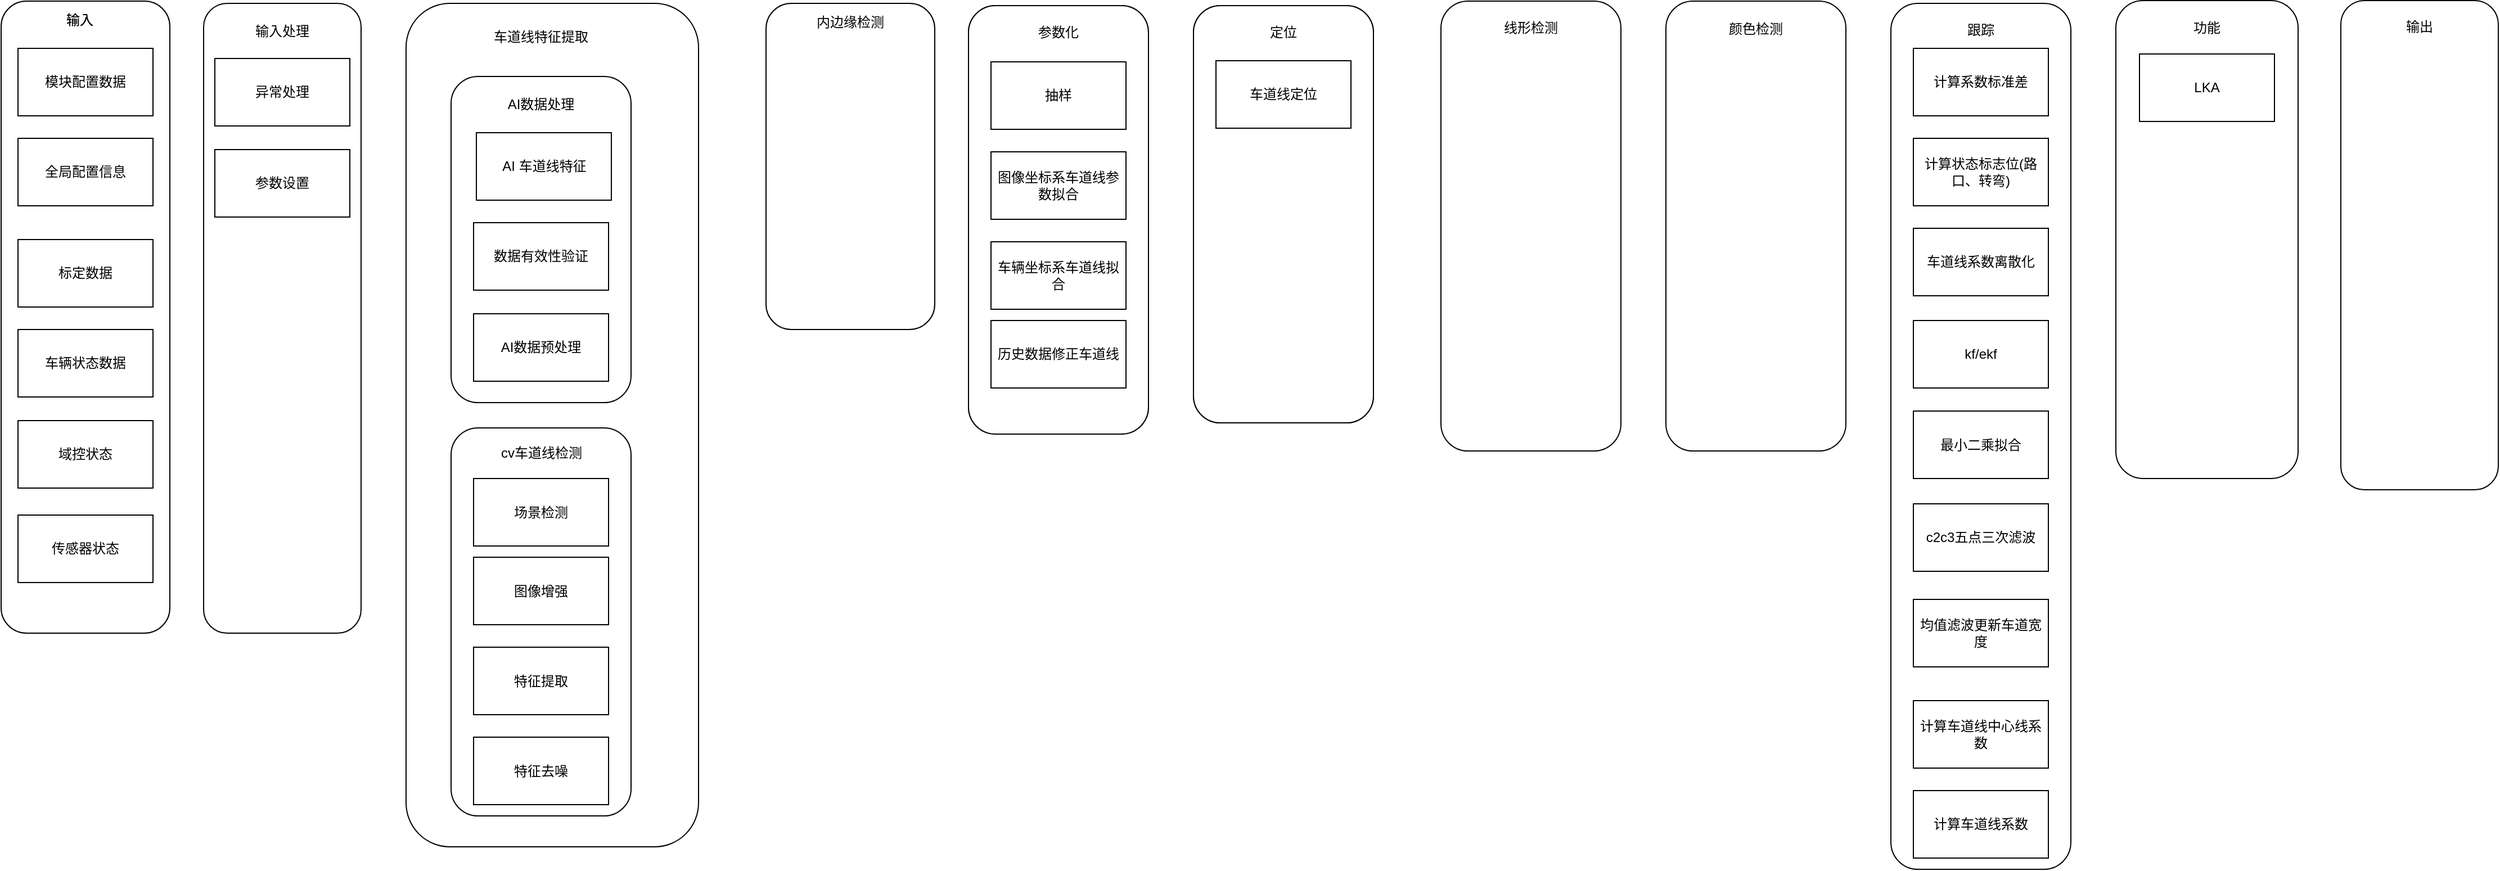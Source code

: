 <mxfile version="16.2.4" type="github">
  <diagram id="SdjUZ_nZgxTXJaho-sEl" name="第 1 页">
    <mxGraphModel dx="1887" dy="975" grid="1" gridSize="10" guides="1" tooltips="1" connect="1" arrows="1" fold="1" page="1" pageScale="1" pageWidth="827" pageHeight="1169" math="0" shadow="0">
      <root>
        <mxCell id="0" />
        <mxCell id="1" parent="0" />
        <mxCell id="K2Hh94zeVfcskBb1O2Ww-45" value="" style="rounded=1;whiteSpace=wrap;html=1;" vertex="1" parent="1">
          <mxGeometry x="480" y="80" width="260" height="750" as="geometry" />
        </mxCell>
        <mxCell id="fKOg9SKyoz2mw3y8TqCJ-18" value="" style="rounded=1;whiteSpace=wrap;html=1;" parent="1" vertex="1">
          <mxGeometry x="120" y="78" width="150" height="562" as="geometry" />
        </mxCell>
        <mxCell id="R1_P9dPjUKiN731K27Q3-37" value="" style="rounded=1;whiteSpace=wrap;html=1;" parent="1" vertex="1">
          <mxGeometry x="1180" y="82" width="160" height="371" as="geometry" />
        </mxCell>
        <mxCell id="R1_P9dPjUKiN731K27Q3-36" value="" style="rounded=1;whiteSpace=wrap;html=1;" parent="1" vertex="1">
          <mxGeometry x="980" y="82" width="160" height="381" as="geometry" />
        </mxCell>
        <mxCell id="R1_P9dPjUKiN731K27Q3-35" value="" style="rounded=1;whiteSpace=wrap;html=1;" parent="1" vertex="1">
          <mxGeometry x="800" y="80" width="150" height="290" as="geometry" />
        </mxCell>
        <mxCell id="R1_P9dPjUKiN731K27Q3-21" value="内边缘检测" style="text;html=1;strokeColor=none;fillColor=none;align=center;verticalAlign=middle;whiteSpace=wrap;rounded=0;" parent="1" vertex="1">
          <mxGeometry x="835" y="82" width="80" height="30" as="geometry" />
        </mxCell>
        <mxCell id="R1_P9dPjUKiN731K27Q3-23" value="参数化" style="text;html=1;strokeColor=none;fillColor=none;align=center;verticalAlign=middle;whiteSpace=wrap;rounded=0;" parent="1" vertex="1">
          <mxGeometry x="1030" y="91" width="60" height="30" as="geometry" />
        </mxCell>
        <mxCell id="R1_P9dPjUKiN731K27Q3-24" value="抽样" style="rounded=0;whiteSpace=wrap;html=1;" parent="1" vertex="1">
          <mxGeometry x="1000" y="132" width="120" height="60" as="geometry" />
        </mxCell>
        <mxCell id="R1_P9dPjUKiN731K27Q3-25" value="图像坐标系车道线参数拟合" style="rounded=0;whiteSpace=wrap;html=1;" parent="1" vertex="1">
          <mxGeometry x="1000" y="212" width="120" height="60" as="geometry" />
        </mxCell>
        <mxCell id="R1_P9dPjUKiN731K27Q3-26" value="车辆坐标系车道线拟合" style="rounded=0;whiteSpace=wrap;html=1;" parent="1" vertex="1">
          <mxGeometry x="1000" y="292" width="120" height="60" as="geometry" />
        </mxCell>
        <mxCell id="R1_P9dPjUKiN731K27Q3-27" value="历史数据修正车道线" style="rounded=0;whiteSpace=wrap;html=1;" parent="1" vertex="1">
          <mxGeometry x="1000" y="362" width="120" height="60" as="geometry" />
        </mxCell>
        <mxCell id="R1_P9dPjUKiN731K27Q3-29" value="定位" style="text;html=1;strokeColor=none;fillColor=none;align=center;verticalAlign=middle;whiteSpace=wrap;rounded=0;" parent="1" vertex="1">
          <mxGeometry x="1230" y="91" width="60" height="30" as="geometry" />
        </mxCell>
        <mxCell id="R1_P9dPjUKiN731K27Q3-30" value="车道线定位" style="rounded=0;whiteSpace=wrap;html=1;" parent="1" vertex="1">
          <mxGeometry x="1200" y="131" width="120" height="60" as="geometry" />
        </mxCell>
        <mxCell id="R1_P9dPjUKiN731K27Q3-42" value="输入" style="text;html=1;strokeColor=none;fillColor=none;align=center;verticalAlign=middle;whiteSpace=wrap;rounded=0;" parent="1" vertex="1">
          <mxGeometry x="160" y="80" width="60" height="30" as="geometry" />
        </mxCell>
        <mxCell id="fKOg9SKyoz2mw3y8TqCJ-1" value="" style="rounded=1;whiteSpace=wrap;html=1;" parent="1" vertex="1">
          <mxGeometry x="1800" y="80" width="160" height="770" as="geometry" />
        </mxCell>
        <mxCell id="fKOg9SKyoz2mw3y8TqCJ-2" value="" style="rounded=1;whiteSpace=wrap;html=1;" parent="1" vertex="1">
          <mxGeometry x="1180" y="82" width="160" height="371" as="geometry" />
        </mxCell>
        <mxCell id="fKOg9SKyoz2mw3y8TqCJ-3" value="" style="rounded=1;whiteSpace=wrap;html=1;" parent="1" vertex="1">
          <mxGeometry x="980" y="82" width="160" height="381" as="geometry" />
        </mxCell>
        <mxCell id="fKOg9SKyoz2mw3y8TqCJ-9" value="参数化" style="text;html=1;strokeColor=none;fillColor=none;align=center;verticalAlign=middle;whiteSpace=wrap;rounded=0;" parent="1" vertex="1">
          <mxGeometry x="1030" y="91" width="60" height="30" as="geometry" />
        </mxCell>
        <mxCell id="fKOg9SKyoz2mw3y8TqCJ-10" value="抽样" style="rounded=0;whiteSpace=wrap;html=1;" parent="1" vertex="1">
          <mxGeometry x="1000" y="132" width="120" height="60" as="geometry" />
        </mxCell>
        <mxCell id="fKOg9SKyoz2mw3y8TqCJ-11" value="图像坐标系车道线参数拟合" style="rounded=0;whiteSpace=wrap;html=1;" parent="1" vertex="1">
          <mxGeometry x="1000" y="212" width="120" height="60" as="geometry" />
        </mxCell>
        <mxCell id="fKOg9SKyoz2mw3y8TqCJ-12" value="车辆坐标系车道线拟合" style="rounded=0;whiteSpace=wrap;html=1;" parent="1" vertex="1">
          <mxGeometry x="1000" y="292" width="120" height="60" as="geometry" />
        </mxCell>
        <mxCell id="fKOg9SKyoz2mw3y8TqCJ-13" value="历史数据修正车道线" style="rounded=0;whiteSpace=wrap;html=1;" parent="1" vertex="1">
          <mxGeometry x="1000" y="362" width="120" height="60" as="geometry" />
        </mxCell>
        <mxCell id="fKOg9SKyoz2mw3y8TqCJ-14" value="定位" style="text;html=1;strokeColor=none;fillColor=none;align=center;verticalAlign=middle;whiteSpace=wrap;rounded=0;" parent="1" vertex="1">
          <mxGeometry x="1230" y="91" width="60" height="30" as="geometry" />
        </mxCell>
        <mxCell id="fKOg9SKyoz2mw3y8TqCJ-15" value="车道线定位" style="rounded=0;whiteSpace=wrap;html=1;" parent="1" vertex="1">
          <mxGeometry x="1200" y="131" width="120" height="60" as="geometry" />
        </mxCell>
        <mxCell id="fKOg9SKyoz2mw3y8TqCJ-16" value="跟踪" style="text;html=1;strokeColor=none;fillColor=none;align=center;verticalAlign=middle;whiteSpace=wrap;rounded=0;" parent="1" vertex="1">
          <mxGeometry x="1850" y="89" width="60" height="30" as="geometry" />
        </mxCell>
        <mxCell id="fKOg9SKyoz2mw3y8TqCJ-19" value="输入" style="text;html=1;strokeColor=none;fillColor=none;align=center;verticalAlign=middle;whiteSpace=wrap;rounded=0;" parent="1" vertex="1">
          <mxGeometry x="160" y="80" width="60" height="30" as="geometry" />
        </mxCell>
        <mxCell id="JcJchZ4IYqSIbsga3KMb-3" value="" style="rounded=1;whiteSpace=wrap;html=1;" parent="1" vertex="1">
          <mxGeometry x="1400" y="78" width="160" height="400" as="geometry" />
        </mxCell>
        <mxCell id="JcJchZ4IYqSIbsga3KMb-4" value="线形检测" style="text;html=1;strokeColor=none;fillColor=none;align=center;verticalAlign=middle;whiteSpace=wrap;rounded=0;" parent="1" vertex="1">
          <mxGeometry x="1450" y="87" width="60" height="30" as="geometry" />
        </mxCell>
        <mxCell id="JcJchZ4IYqSIbsga3KMb-5" value="" style="rounded=1;whiteSpace=wrap;html=1;" parent="1" vertex="1">
          <mxGeometry x="1600" y="78" width="160" height="400" as="geometry" />
        </mxCell>
        <mxCell id="JcJchZ4IYqSIbsga3KMb-6" value="颜色检测" style="text;html=1;strokeColor=none;fillColor=none;align=center;verticalAlign=middle;whiteSpace=wrap;rounded=0;" parent="1" vertex="1">
          <mxGeometry x="1650" y="88" width="60" height="30" as="geometry" />
        </mxCell>
        <mxCell id="JcJchZ4IYqSIbsga3KMb-7" value="" style="rounded=1;whiteSpace=wrap;html=1;" parent="1" vertex="1">
          <mxGeometry x="520" y="457.5" width="160" height="345" as="geometry" />
        </mxCell>
        <mxCell id="K2Hh94zeVfcskBb1O2Ww-1" value="cv车道线检测" style="text;html=1;strokeColor=none;fillColor=none;align=center;verticalAlign=middle;whiteSpace=wrap;rounded=0;" vertex="1" parent="1">
          <mxGeometry x="557.5" y="465" width="85" height="30" as="geometry" />
        </mxCell>
        <mxCell id="K2Hh94zeVfcskBb1O2Ww-13" value="模块配置数据" style="rounded=0;whiteSpace=wrap;html=1;" vertex="1" parent="1">
          <mxGeometry x="135" y="120" width="120" height="60" as="geometry" />
        </mxCell>
        <mxCell id="K2Hh94zeVfcskBb1O2Ww-14" value="全局配置信息" style="rounded=0;whiteSpace=wrap;html=1;" vertex="1" parent="1">
          <mxGeometry x="135" y="200" width="120" height="60" as="geometry" />
        </mxCell>
        <mxCell id="K2Hh94zeVfcskBb1O2Ww-17" value="标定数据" style="rounded=0;whiteSpace=wrap;html=1;" vertex="1" parent="1">
          <mxGeometry x="135" y="290" width="120" height="60" as="geometry" />
        </mxCell>
        <mxCell id="K2Hh94zeVfcskBb1O2Ww-18" value="" style="group" vertex="1" connectable="0" parent="1">
          <mxGeometry x="520" y="145" width="160" height="290" as="geometry" />
        </mxCell>
        <mxCell id="R1_P9dPjUKiN731K27Q3-34" value="" style="rounded=1;whiteSpace=wrap;html=1;" parent="K2Hh94zeVfcskBb1O2Ww-18" vertex="1">
          <mxGeometry width="160" height="290" as="geometry" />
        </mxCell>
        <mxCell id="R1_P9dPjUKiN731K27Q3-12" value="AI数据预处理" style="rounded=0;whiteSpace=wrap;html=1;" parent="K2Hh94zeVfcskBb1O2Ww-18" vertex="1">
          <mxGeometry x="20" y="211" width="120" height="60" as="geometry" />
        </mxCell>
        <mxCell id="R1_P9dPjUKiN731K27Q3-39" value="数据有效性验证" style="rounded=0;whiteSpace=wrap;html=1;" parent="K2Hh94zeVfcskBb1O2Ww-18" vertex="1">
          <mxGeometry x="20" y="130" width="120" height="60" as="geometry" />
        </mxCell>
        <mxCell id="fKOg9SKyoz2mw3y8TqCJ-6" value="AI数据处理" style="text;html=1;strokeColor=none;fillColor=none;align=center;verticalAlign=middle;whiteSpace=wrap;rounded=0;" parent="K2Hh94zeVfcskBb1O2Ww-18" vertex="1">
          <mxGeometry x="40" y="10" width="80" height="30" as="geometry" />
        </mxCell>
        <mxCell id="K2Hh94zeVfcskBb1O2Ww-15" value="AI 车道线特征" style="rounded=0;whiteSpace=wrap;html=1;" vertex="1" parent="K2Hh94zeVfcskBb1O2Ww-18">
          <mxGeometry x="22.5" y="50" width="120" height="60" as="geometry" />
        </mxCell>
        <mxCell id="K2Hh94zeVfcskBb1O2Ww-24" value="场景检测" style="rounded=0;whiteSpace=wrap;html=1;" vertex="1" parent="1">
          <mxGeometry x="540" y="502.5" width="120" height="60" as="geometry" />
        </mxCell>
        <mxCell id="K2Hh94zeVfcskBb1O2Ww-25" value="特征提取" style="rounded=0;whiteSpace=wrap;html=1;" vertex="1" parent="1">
          <mxGeometry x="540" y="652.5" width="120" height="60" as="geometry" />
        </mxCell>
        <mxCell id="K2Hh94zeVfcskBb1O2Ww-26" value="特征去噪" style="rounded=0;whiteSpace=wrap;html=1;" vertex="1" parent="1">
          <mxGeometry x="540" y="732.5" width="120" height="60" as="geometry" />
        </mxCell>
        <mxCell id="K2Hh94zeVfcskBb1O2Ww-27" value="图像增强" style="rounded=0;whiteSpace=wrap;html=1;" vertex="1" parent="1">
          <mxGeometry x="540" y="572.5" width="120" height="60" as="geometry" />
        </mxCell>
        <mxCell id="K2Hh94zeVfcskBb1O2Ww-34" value="车辆状态数据" style="rounded=0;whiteSpace=wrap;html=1;" vertex="1" parent="1">
          <mxGeometry x="135" y="370" width="120" height="60" as="geometry" />
        </mxCell>
        <mxCell id="K2Hh94zeVfcskBb1O2Ww-38" value="域控状态" style="rounded=0;whiteSpace=wrap;html=1;" vertex="1" parent="1">
          <mxGeometry x="135" y="451" width="120" height="60" as="geometry" />
        </mxCell>
        <mxCell id="K2Hh94zeVfcskBb1O2Ww-39" value="传感器状态" style="rounded=0;whiteSpace=wrap;html=1;" vertex="1" parent="1">
          <mxGeometry x="135" y="535" width="120" height="60" as="geometry" />
        </mxCell>
        <mxCell id="K2Hh94zeVfcskBb1O2Ww-41" value="" style="rounded=1;whiteSpace=wrap;html=1;" vertex="1" parent="1">
          <mxGeometry x="300" y="80" width="140" height="560" as="geometry" />
        </mxCell>
        <mxCell id="K2Hh94zeVfcskBb1O2Ww-42" value="输入处理" style="text;html=1;strokeColor=none;fillColor=none;align=center;verticalAlign=middle;whiteSpace=wrap;rounded=0;" vertex="1" parent="1">
          <mxGeometry x="340" y="90" width="60" height="30" as="geometry" />
        </mxCell>
        <mxCell id="K2Hh94zeVfcskBb1O2Ww-43" value="异常处理" style="rounded=0;whiteSpace=wrap;html=1;" vertex="1" parent="1">
          <mxGeometry x="310" y="129" width="120" height="60" as="geometry" />
        </mxCell>
        <mxCell id="K2Hh94zeVfcskBb1O2Ww-44" value="参数设置" style="rounded=0;whiteSpace=wrap;html=1;" vertex="1" parent="1">
          <mxGeometry x="310" y="210" width="120" height="60" as="geometry" />
        </mxCell>
        <mxCell id="K2Hh94zeVfcskBb1O2Ww-46" value="车道线特征提取" style="text;html=1;strokeColor=none;fillColor=none;align=center;verticalAlign=middle;whiteSpace=wrap;rounded=0;" vertex="1" parent="1">
          <mxGeometry x="555" y="95" width="90" height="30" as="geometry" />
        </mxCell>
        <mxCell id="K2Hh94zeVfcskBb1O2Ww-47" value="计算系数标准差" style="rounded=0;whiteSpace=wrap;html=1;" vertex="1" parent="1">
          <mxGeometry x="1820" y="120" width="120" height="60" as="geometry" />
        </mxCell>
        <mxCell id="K2Hh94zeVfcskBb1O2Ww-48" value="计算状态标志位(路口、转弯)" style="rounded=0;whiteSpace=wrap;html=1;" vertex="1" parent="1">
          <mxGeometry x="1820" y="200" width="120" height="60" as="geometry" />
        </mxCell>
        <mxCell id="K2Hh94zeVfcskBb1O2Ww-49" value="车道线系数离散化" style="rounded=0;whiteSpace=wrap;html=1;" vertex="1" parent="1">
          <mxGeometry x="1820" y="280" width="120" height="60" as="geometry" />
        </mxCell>
        <mxCell id="K2Hh94zeVfcskBb1O2Ww-50" value="kf/ekf" style="rounded=0;whiteSpace=wrap;html=1;" vertex="1" parent="1">
          <mxGeometry x="1820" y="362" width="120" height="60" as="geometry" />
        </mxCell>
        <mxCell id="K2Hh94zeVfcskBb1O2Ww-51" value="最小二乘拟合" style="rounded=0;whiteSpace=wrap;html=1;" vertex="1" parent="1">
          <mxGeometry x="1820" y="442.5" width="120" height="60" as="geometry" />
        </mxCell>
        <mxCell id="K2Hh94zeVfcskBb1O2Ww-52" value="c2c3五点三次滤波" style="rounded=0;whiteSpace=wrap;html=1;" vertex="1" parent="1">
          <mxGeometry x="1820" y="525" width="120" height="60" as="geometry" />
        </mxCell>
        <mxCell id="K2Hh94zeVfcskBb1O2Ww-53" value="均值滤波更新车道宽度" style="rounded=0;whiteSpace=wrap;html=1;" vertex="1" parent="1">
          <mxGeometry x="1820" y="610" width="120" height="60" as="geometry" />
        </mxCell>
        <mxCell id="K2Hh94zeVfcskBb1O2Ww-54" value="计算车道线中心线系数" style="rounded=0;whiteSpace=wrap;html=1;" vertex="1" parent="1">
          <mxGeometry x="1820" y="700" width="120" height="60" as="geometry" />
        </mxCell>
        <mxCell id="K2Hh94zeVfcskBb1O2Ww-55" value="" style="rounded=1;whiteSpace=wrap;html=1;" vertex="1" parent="1">
          <mxGeometry x="2000" y="77.5" width="162" height="425" as="geometry" />
        </mxCell>
        <mxCell id="K2Hh94zeVfcskBb1O2Ww-56" value="功能" style="text;html=1;strokeColor=none;fillColor=none;align=center;verticalAlign=middle;whiteSpace=wrap;rounded=0;" vertex="1" parent="1">
          <mxGeometry x="2051" y="87" width="60" height="30" as="geometry" />
        </mxCell>
        <mxCell id="K2Hh94zeVfcskBb1O2Ww-57" value="LKA" style="rounded=0;whiteSpace=wrap;html=1;" vertex="1" parent="1">
          <mxGeometry x="2021" y="125" width="120" height="60" as="geometry" />
        </mxCell>
        <mxCell id="K2Hh94zeVfcskBb1O2Ww-58" value="计算车道线系数" style="rounded=0;whiteSpace=wrap;html=1;" vertex="1" parent="1">
          <mxGeometry x="1820" y="780" width="120" height="60" as="geometry" />
        </mxCell>
        <mxCell id="K2Hh94zeVfcskBb1O2Ww-60" value="" style="rounded=1;whiteSpace=wrap;html=1;" vertex="1" parent="1">
          <mxGeometry x="2200" y="77.5" width="140" height="435" as="geometry" />
        </mxCell>
        <mxCell id="K2Hh94zeVfcskBb1O2Ww-61" value="输出" style="text;html=1;strokeColor=none;fillColor=none;align=center;verticalAlign=middle;whiteSpace=wrap;rounded=0;" vertex="1" parent="1">
          <mxGeometry x="2240" y="86" width="60" height="30" as="geometry" />
        </mxCell>
      </root>
    </mxGraphModel>
  </diagram>
</mxfile>
